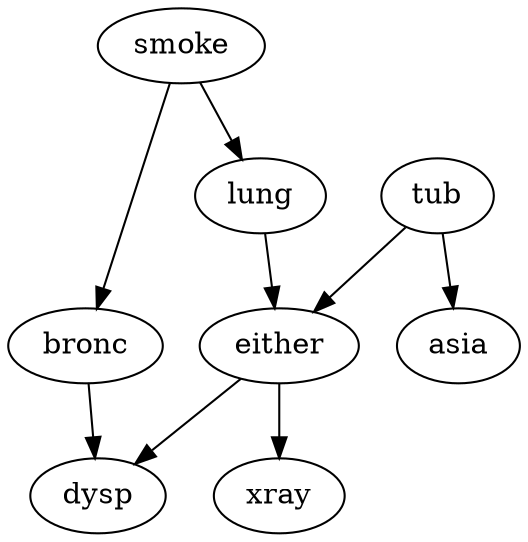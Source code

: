 digraph G {
    "smoke" -> "lung";
    "smoke" -> "bronc";
    "tub" -> "asia";
    "either" -> "xray";
    "either" -> "dysp";
    "bronc" -> "dysp";
    "lung" -> "either";
    "tub" -> "either";
}
